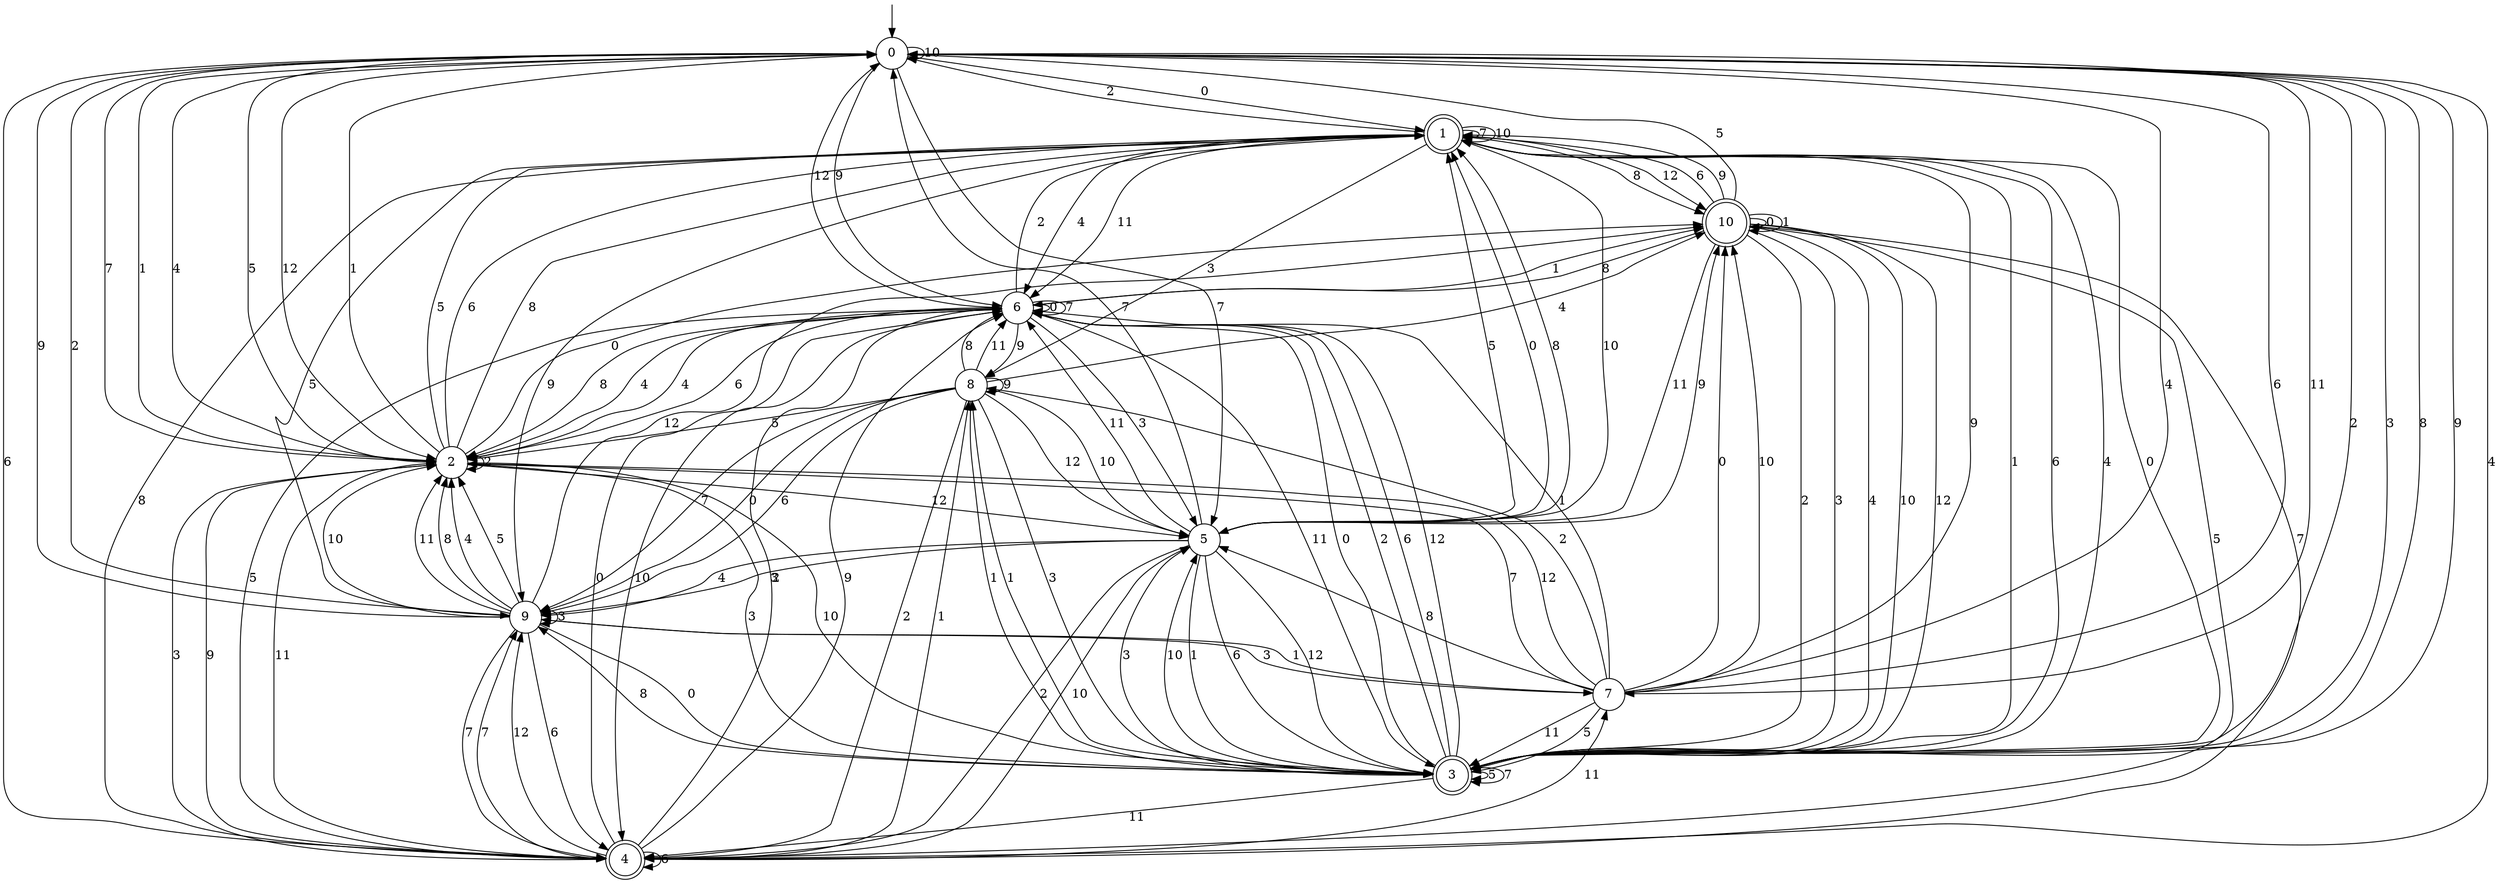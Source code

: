 digraph g {

	s0 [shape="circle" label="0"];
	s1 [shape="doublecircle" label="1"];
	s2 [shape="circle" label="2"];
	s3 [shape="doublecircle" label="3"];
	s4 [shape="doublecircle" label="4"];
	s5 [shape="circle" label="5"];
	s6 [shape="circle" label="6"];
	s7 [shape="circle" label="7"];
	s8 [shape="circle" label="8"];
	s9 [shape="circle" label="9"];
	s10 [shape="doublecircle" label="10"];
	s0 -> s1 [label="0"];
	s0 -> s2 [label="1"];
	s0 -> s3 [label="2"];
	s0 -> s3 [label="3"];
	s0 -> s2 [label="4"];
	s0 -> s2 [label="5"];
	s0 -> s4 [label="6"];
	s0 -> s5 [label="7"];
	s0 -> s3 [label="8"];
	s0 -> s6 [label="9"];
	s0 -> s0 [label="10"];
	s0 -> s7 [label="11"];
	s0 -> s2 [label="12"];
	s1 -> s3 [label="0"];
	s1 -> s3 [label="1"];
	s1 -> s0 [label="2"];
	s1 -> s8 [label="3"];
	s1 -> s6 [label="4"];
	s1 -> s9 [label="5"];
	s1 -> s3 [label="6"];
	s1 -> s1 [label="7"];
	s1 -> s10 [label="8"];
	s1 -> s9 [label="9"];
	s1 -> s1 [label="10"];
	s1 -> s6 [label="11"];
	s1 -> s10 [label="12"];
	s2 -> s10 [label="0"];
	s2 -> s0 [label="1"];
	s2 -> s2 [label="2"];
	s2 -> s3 [label="3"];
	s2 -> s6 [label="4"];
	s2 -> s1 [label="5"];
	s2 -> s1 [label="6"];
	s2 -> s0 [label="7"];
	s2 -> s1 [label="8"];
	s2 -> s4 [label="9"];
	s2 -> s3 [label="10"];
	s2 -> s4 [label="11"];
	s2 -> s5 [label="12"];
	s3 -> s6 [label="0"];
	s3 -> s8 [label="1"];
	s3 -> s6 [label="2"];
	s3 -> s5 [label="3"];
	s3 -> s1 [label="4"];
	s3 -> s3 [label="5"];
	s3 -> s6 [label="6"];
	s3 -> s3 [label="7"];
	s3 -> s9 [label="8"];
	s3 -> s0 [label="9"];
	s3 -> s5 [label="10"];
	s3 -> s4 [label="11"];
	s3 -> s6 [label="12"];
	s4 -> s6 [label="0"];
	s4 -> s8 [label="1"];
	s4 -> s6 [label="2"];
	s4 -> s2 [label="3"];
	s4 -> s0 [label="4"];
	s4 -> s10 [label="5"];
	s4 -> s4 [label="6"];
	s4 -> s9 [label="7"];
	s4 -> s1 [label="8"];
	s4 -> s6 [label="9"];
	s4 -> s5 [label="10"];
	s4 -> s7 [label="11"];
	s4 -> s9 [label="12"];
	s5 -> s1 [label="0"];
	s5 -> s3 [label="1"];
	s5 -> s4 [label="2"];
	s5 -> s9 [label="3"];
	s5 -> s9 [label="4"];
	s5 -> s1 [label="5"];
	s5 -> s3 [label="6"];
	s5 -> s0 [label="7"];
	s5 -> s1 [label="8"];
	s5 -> s10 [label="9"];
	s5 -> s1 [label="10"];
	s5 -> s6 [label="11"];
	s5 -> s3 [label="12"];
	s6 -> s6 [label="0"];
	s6 -> s10 [label="1"];
	s6 -> s1 [label="2"];
	s6 -> s5 [label="3"];
	s6 -> s2 [label="4"];
	s6 -> s4 [label="5"];
	s6 -> s2 [label="6"];
	s6 -> s6 [label="7"];
	s6 -> s2 [label="8"];
	s6 -> s8 [label="9"];
	s6 -> s4 [label="10"];
	s6 -> s3 [label="11"];
	s6 -> s0 [label="12"];
	s7 -> s10 [label="0"];
	s7 -> s6 [label="1"];
	s7 -> s8 [label="2"];
	s7 -> s9 [label="3"];
	s7 -> s0 [label="4"];
	s7 -> s3 [label="5"];
	s7 -> s0 [label="6"];
	s7 -> s2 [label="7"];
	s7 -> s5 [label="8"];
	s7 -> s1 [label="9"];
	s7 -> s10 [label="10"];
	s7 -> s3 [label="11"];
	s7 -> s2 [label="12"];
	s8 -> s9 [label="0"];
	s8 -> s3 [label="1"];
	s8 -> s4 [label="2"];
	s8 -> s3 [label="3"];
	s8 -> s10 [label="4"];
	s8 -> s2 [label="5"];
	s8 -> s9 [label="6"];
	s8 -> s9 [label="7"];
	s8 -> s6 [label="8"];
	s8 -> s8 [label="9"];
	s8 -> s5 [label="10"];
	s8 -> s6 [label="11"];
	s8 -> s5 [label="12"];
	s9 -> s3 [label="0"];
	s9 -> s7 [label="1"];
	s9 -> s0 [label="2"];
	s9 -> s9 [label="3"];
	s9 -> s2 [label="4"];
	s9 -> s2 [label="5"];
	s9 -> s4 [label="6"];
	s9 -> s4 [label="7"];
	s9 -> s2 [label="8"];
	s9 -> s0 [label="9"];
	s9 -> s2 [label="10"];
	s9 -> s2 [label="11"];
	s9 -> s10 [label="12"];
	s10 -> s10 [label="0"];
	s10 -> s10 [label="1"];
	s10 -> s3 [label="2"];
	s10 -> s3 [label="3"];
	s10 -> s3 [label="4"];
	s10 -> s0 [label="5"];
	s10 -> s1 [label="6"];
	s10 -> s4 [label="7"];
	s10 -> s6 [label="8"];
	s10 -> s1 [label="9"];
	s10 -> s3 [label="10"];
	s10 -> s5 [label="11"];
	s10 -> s3 [label="12"];

__start0 [label="" shape="none" width="0" height="0"];
__start0 -> s0;

}
